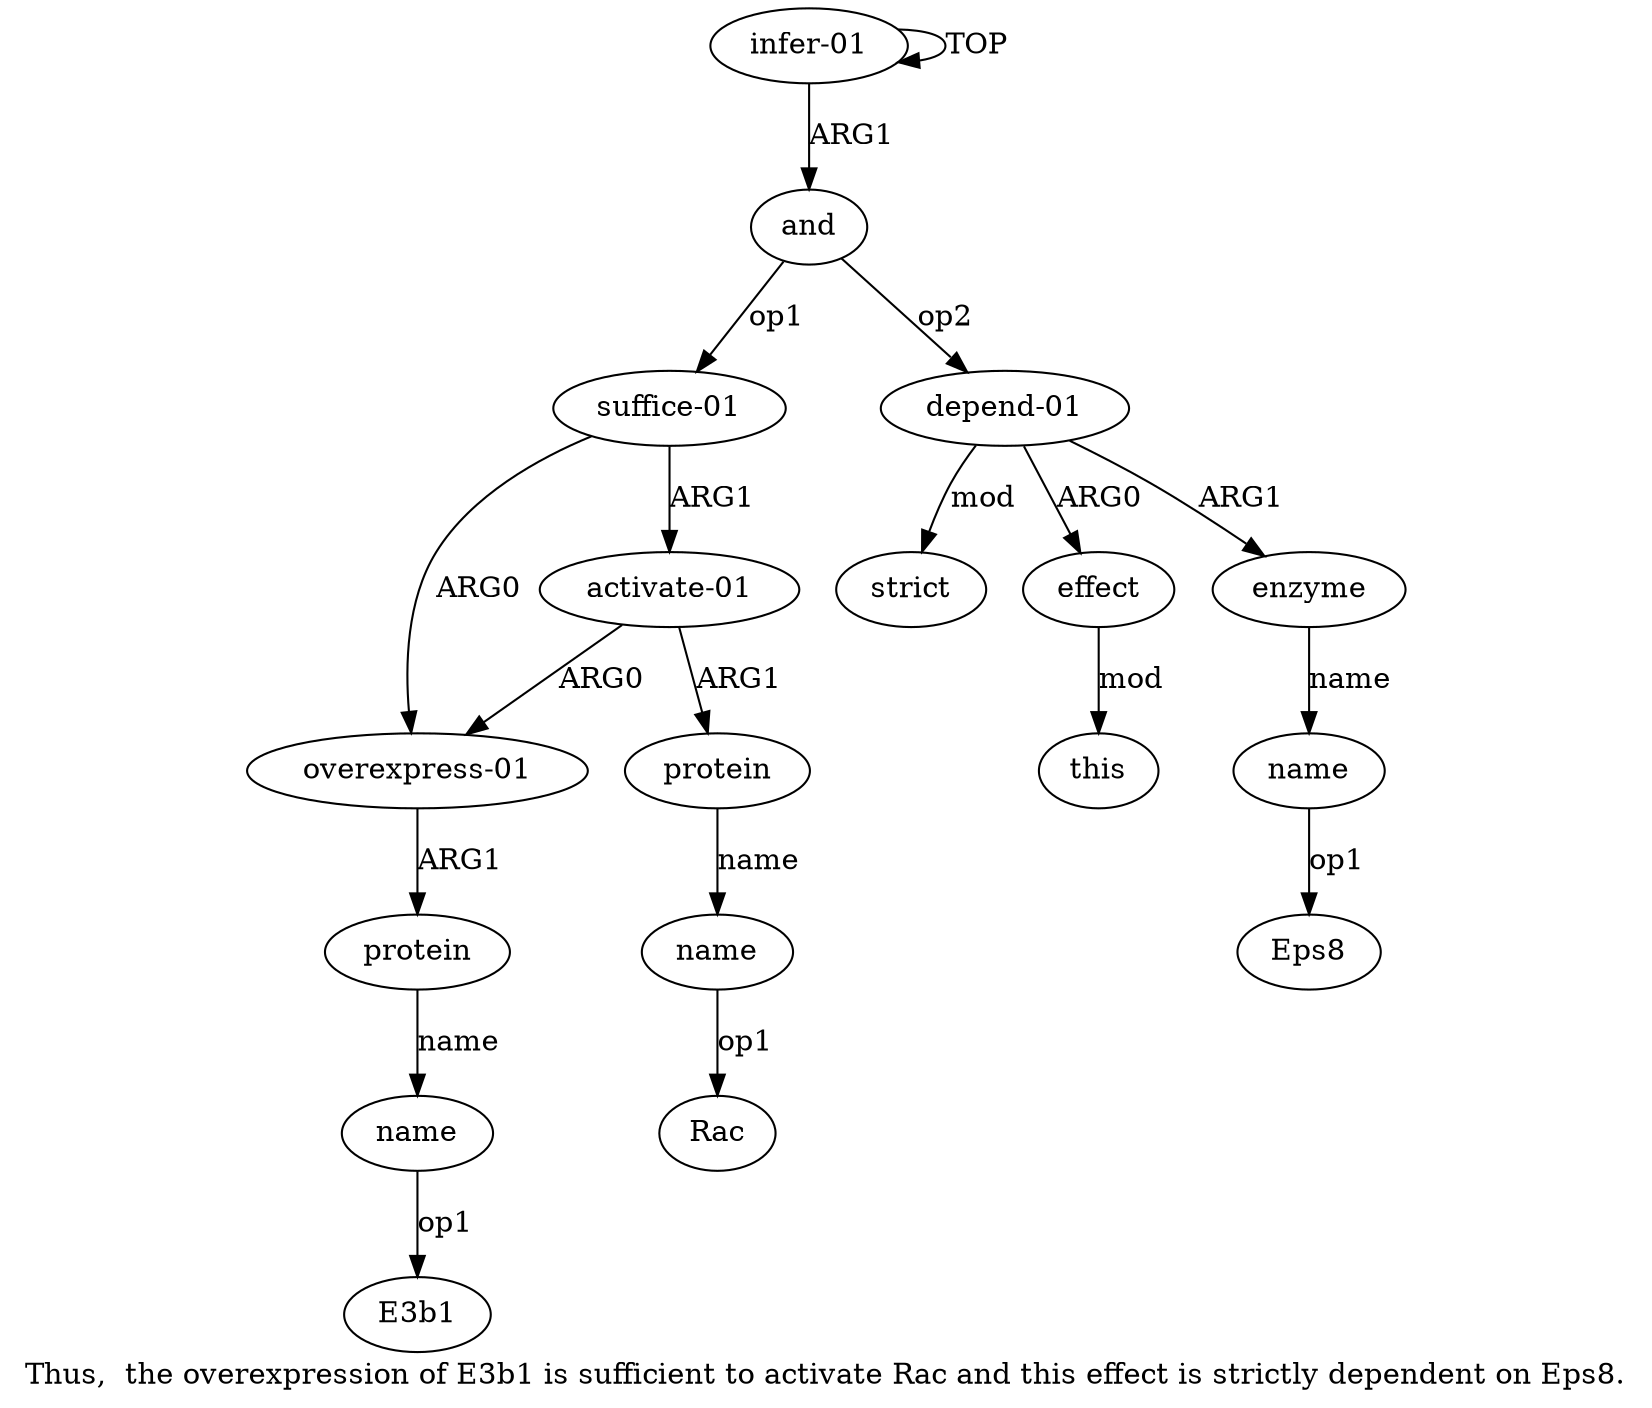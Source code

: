 digraph  {
	graph [label="Thus,  the overexpression of E3b1 is sufficient to activate Rac and this effect is strictly dependent on Eps8."];
	node [label="\N"];
	a14	 [color=black,
		gold_ind=14,
		gold_label="strict",
		label="strict",
		test_ind=14,
		test_label="strict"];
	"a8 Rac"	 [color=black,
		gold_ind=-1,
		gold_label=Rac,
		label=Rac,
		test_ind=-1,
		test_label=Rac];
	a11	 [color=black,
		gold_ind=11,
		gold_label=this,
		label=this,
		test_ind=11,
		test_label=this];
	a10	 [color=black,
		gold_ind=10,
		gold_label=effect,
		label=effect,
		test_ind=10,
		test_label=effect];
	a10 -> a11 [key=0,
	color=black,
	gold_label=mod,
	label=mod,
	test_label=mod];
a13 [color=black,
	gold_ind=13,
	gold_label=name,
	label=name,
	test_ind=13,
	test_label=name];
"a13 Eps8" [color=black,
	gold_ind=-1,
	gold_label=Eps8,
	label=Eps8,
	test_ind=-1,
	test_label=Eps8];
a13 -> "a13 Eps8" [key=0,
color=black,
gold_label=op1,
label=op1,
test_label=op1];
a12 [color=black,
gold_ind=12,
gold_label=enzyme,
label=enzyme,
test_ind=12,
test_label=enzyme];
a12 -> a13 [key=0,
color=black,
gold_label=name,
label=name,
test_label=name];
"a5 E3b1" [color=black,
gold_ind=-1,
gold_label=E3b1,
label=E3b1,
test_ind=-1,
test_label=E3b1];
a1 [color=black,
gold_ind=1,
gold_label=and,
label=and,
test_ind=1,
test_label=and];
a2 [color=black,
gold_ind=2,
gold_label="suffice-01",
label="suffice-01",
test_ind=2,
test_label="suffice-01"];
a1 -> a2 [key=0,
color=black,
gold_label=op1,
label=op1,
test_label=op1];
a9 [color=black,
gold_ind=9,
gold_label="depend-01",
label="depend-01",
test_ind=9,
test_label="depend-01"];
a1 -> a9 [key=0,
color=black,
gold_label=op2,
label=op2,
test_label=op2];
a0 [color=black,
gold_ind=0,
gold_label="infer-01",
label="infer-01",
test_ind=0,
test_label="infer-01"];
a0 -> a1 [key=0,
color=black,
gold_label=ARG1,
label=ARG1,
test_label=ARG1];
a0 -> a0 [key=0,
color=black,
gold_label=TOP,
label=TOP,
test_label=TOP];
a3 [color=black,
gold_ind=3,
gold_label="overexpress-01",
label="overexpress-01",
test_ind=3,
test_label="overexpress-01"];
a4 [color=black,
gold_ind=4,
gold_label=protein,
label=protein,
test_ind=4,
test_label=protein];
a3 -> a4 [key=0,
color=black,
gold_label=ARG1,
label=ARG1,
test_label=ARG1];
a2 -> a3 [key=0,
color=black,
gold_label=ARG0,
label=ARG0,
test_label=ARG0];
a6 [color=black,
gold_ind=6,
gold_label="activate-01",
label="activate-01",
test_ind=6,
test_label="activate-01"];
a2 -> a6 [key=0,
color=black,
gold_label=ARG1,
label=ARG1,
test_label=ARG1];
a5 [color=black,
gold_ind=5,
gold_label=name,
label=name,
test_ind=5,
test_label=name];
a5 -> "a5 E3b1" [key=0,
color=black,
gold_label=op1,
label=op1,
test_label=op1];
a4 -> a5 [key=0,
color=black,
gold_label=name,
label=name,
test_label=name];
a7 [color=black,
gold_ind=7,
gold_label=protein,
label=protein,
test_ind=7,
test_label=protein];
a8 [color=black,
gold_ind=8,
gold_label=name,
label=name,
test_ind=8,
test_label=name];
a7 -> a8 [key=0,
color=black,
gold_label=name,
label=name,
test_label=name];
a6 -> a3 [key=0,
color=black,
gold_label=ARG0,
label=ARG0,
test_label=ARG0];
a6 -> a7 [key=0,
color=black,
gold_label=ARG1,
label=ARG1,
test_label=ARG1];
a9 -> a14 [key=0,
color=black,
gold_label=mod,
label=mod,
test_label=mod];
a9 -> a10 [key=0,
color=black,
gold_label=ARG0,
label=ARG0,
test_label=ARG0];
a9 -> a12 [key=0,
color=black,
gold_label=ARG1,
label=ARG1,
test_label=ARG1];
a8 -> "a8 Rac" [key=0,
color=black,
gold_label=op1,
label=op1,
test_label=op1];
}

